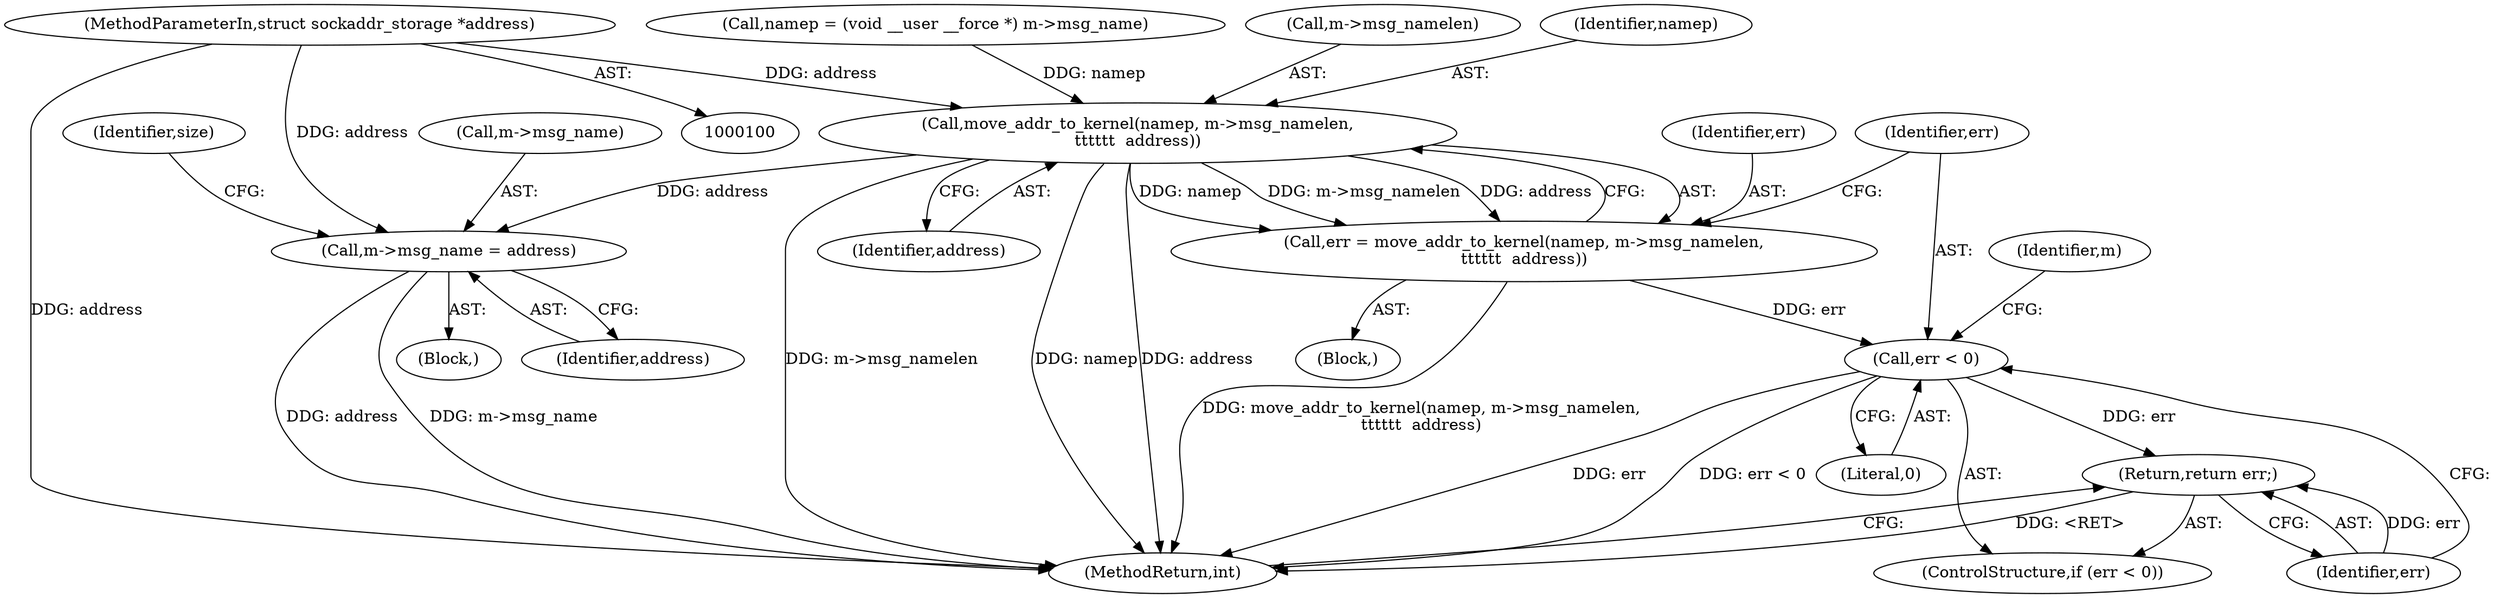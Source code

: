 digraph "0_linux_f3d3342602f8bcbf37d7c46641cb9bca7618eb1c_14@pointer" {
"1000103" [label="(MethodParameterIn,struct sockaddr_storage *address)"];
"1000129" [label="(Call,move_addr_to_kernel(namep, m->msg_namelen,\n\t\t\t\t\t\t  address))"];
"1000127" [label="(Call,err = move_addr_to_kernel(namep, m->msg_namelen,\n\t\t\t\t\t\t  address))"];
"1000136" [label="(Call,err < 0)"];
"1000139" [label="(Return,return err;)"];
"1000141" [label="(Call,m->msg_name = address)"];
"1000130" [label="(Identifier,namep)"];
"1000142" [label="(Call,m->msg_name)"];
"1000138" [label="(Literal,0)"];
"1000145" [label="(Identifier,address)"];
"1000136" [label="(Call,err < 0)"];
"1000120" [label="(Call,namep = (void __user __force *) m->msg_name)"];
"1000225" [label="(MethodReturn,int)"];
"1000127" [label="(Call,err = move_addr_to_kernel(namep, m->msg_namelen,\n\t\t\t\t\t\t  address))"];
"1000118" [label="(Block,)"];
"1000141" [label="(Call,m->msg_name = address)"];
"1000113" [label="(Block,)"];
"1000135" [label="(ControlStructure,if (err < 0))"];
"1000129" [label="(Call,move_addr_to_kernel(namep, m->msg_namelen,\n\t\t\t\t\t\t  address))"];
"1000137" [label="(Identifier,err)"];
"1000131" [label="(Call,m->msg_namelen)"];
"1000128" [label="(Identifier,err)"];
"1000134" [label="(Identifier,address)"];
"1000139" [label="(Return,return err;)"];
"1000103" [label="(MethodParameterIn,struct sockaddr_storage *address)"];
"1000143" [label="(Identifier,m)"];
"1000154" [label="(Identifier,size)"];
"1000140" [label="(Identifier,err)"];
"1000103" -> "1000100"  [label="AST: "];
"1000103" -> "1000225"  [label="DDG: address"];
"1000103" -> "1000129"  [label="DDG: address"];
"1000103" -> "1000141"  [label="DDG: address"];
"1000129" -> "1000127"  [label="AST: "];
"1000129" -> "1000134"  [label="CFG: "];
"1000130" -> "1000129"  [label="AST: "];
"1000131" -> "1000129"  [label="AST: "];
"1000134" -> "1000129"  [label="AST: "];
"1000127" -> "1000129"  [label="CFG: "];
"1000129" -> "1000225"  [label="DDG: namep"];
"1000129" -> "1000225"  [label="DDG: address"];
"1000129" -> "1000225"  [label="DDG: m->msg_namelen"];
"1000129" -> "1000127"  [label="DDG: namep"];
"1000129" -> "1000127"  [label="DDG: m->msg_namelen"];
"1000129" -> "1000127"  [label="DDG: address"];
"1000120" -> "1000129"  [label="DDG: namep"];
"1000129" -> "1000141"  [label="DDG: address"];
"1000127" -> "1000118"  [label="AST: "];
"1000128" -> "1000127"  [label="AST: "];
"1000137" -> "1000127"  [label="CFG: "];
"1000127" -> "1000225"  [label="DDG: move_addr_to_kernel(namep, m->msg_namelen,\n\t\t\t\t\t\t  address)"];
"1000127" -> "1000136"  [label="DDG: err"];
"1000136" -> "1000135"  [label="AST: "];
"1000136" -> "1000138"  [label="CFG: "];
"1000137" -> "1000136"  [label="AST: "];
"1000138" -> "1000136"  [label="AST: "];
"1000140" -> "1000136"  [label="CFG: "];
"1000143" -> "1000136"  [label="CFG: "];
"1000136" -> "1000225"  [label="DDG: err < 0"];
"1000136" -> "1000225"  [label="DDG: err"];
"1000136" -> "1000139"  [label="DDG: err"];
"1000139" -> "1000135"  [label="AST: "];
"1000139" -> "1000140"  [label="CFG: "];
"1000140" -> "1000139"  [label="AST: "];
"1000225" -> "1000139"  [label="CFG: "];
"1000139" -> "1000225"  [label="DDG: <RET>"];
"1000140" -> "1000139"  [label="DDG: err"];
"1000141" -> "1000113"  [label="AST: "];
"1000141" -> "1000145"  [label="CFG: "];
"1000142" -> "1000141"  [label="AST: "];
"1000145" -> "1000141"  [label="AST: "];
"1000154" -> "1000141"  [label="CFG: "];
"1000141" -> "1000225"  [label="DDG: m->msg_name"];
"1000141" -> "1000225"  [label="DDG: address"];
}
